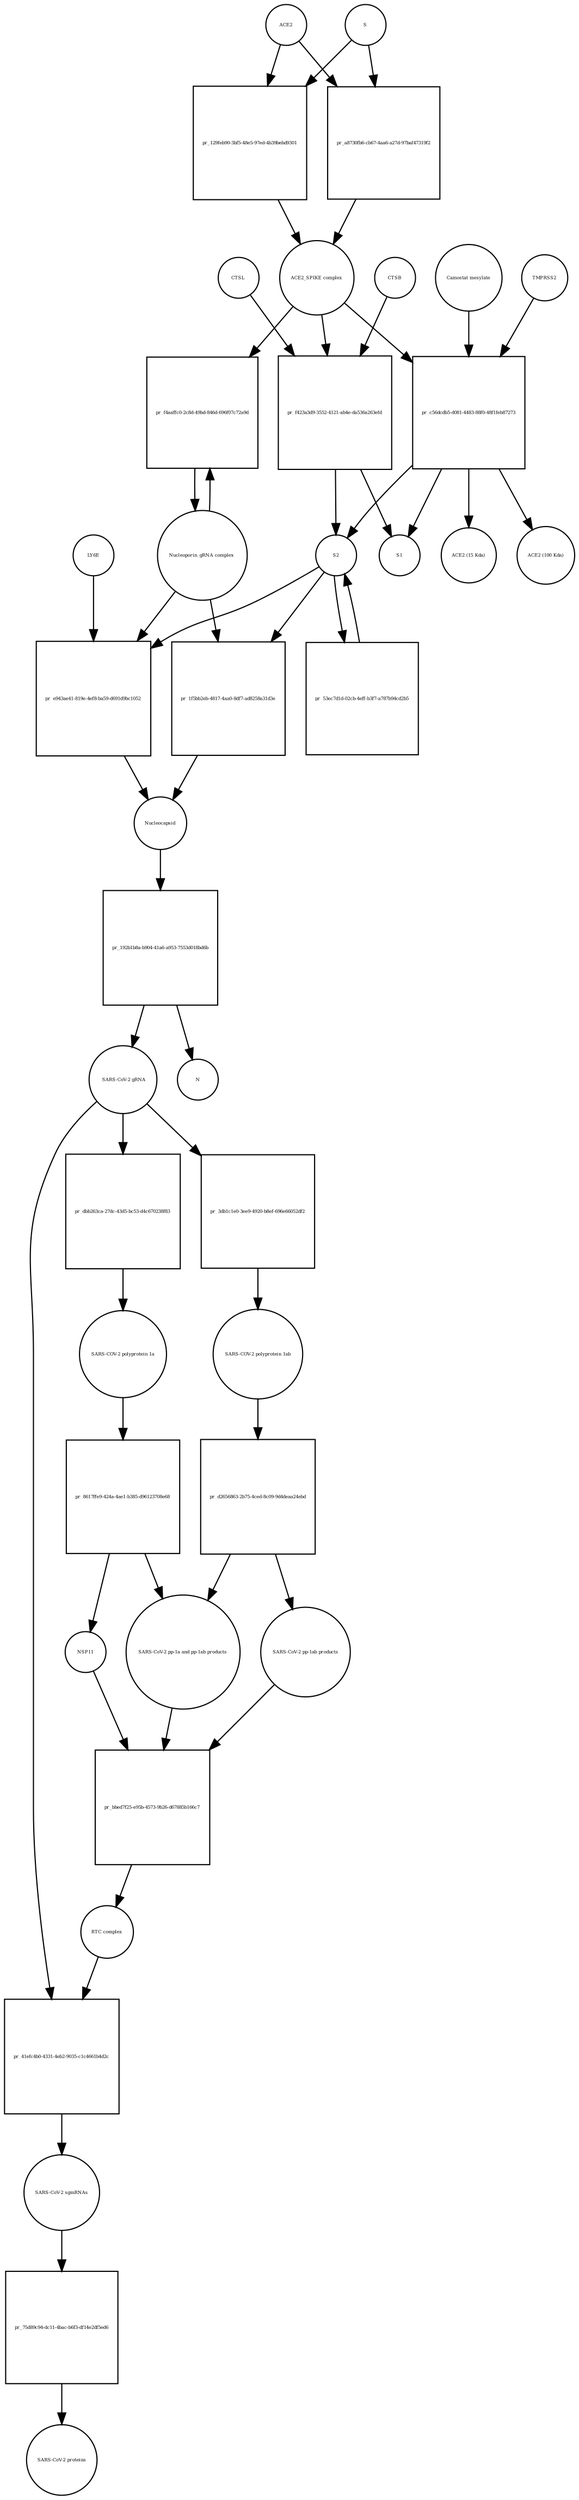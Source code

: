 strict digraph  {
ACE2 [annotation="", bipartite=0, cls=macromolecule, fontsize=4, label=ACE2, shape=circle];
"pr_129feb90-3bf5-48e5-97ed-4b39bebd9301" [annotation="", bipartite=1, cls=process, fontsize=4, label="pr_129feb90-3bf5-48e5-97ed-4b39bebd9301", shape=square];
"ACE2_SPIKE complex" [annotation="", bipartite=0, cls=complex, fontsize=4, label="ACE2_SPIKE complex", shape=circle];
S [annotation="", bipartite=0, cls="macromolecule multimer", fontsize=4, label=S, shape=circle];
"Nucleoporin_gRNA complex " [annotation="", bipartite=0, cls=complex, fontsize=4, label="Nucleoporin_gRNA complex ", shape=circle];
"pr_f4aaffc0-2c8d-49bd-846d-696f07c72a9d" [annotation="", bipartite=1, cls=process, fontsize=4, label="pr_f4aaffc0-2c8d-49bd-846d-696f07c72a9d", shape=square];
"pr_f423a3d9-3552-4121-ab4e-da536a263efd" [annotation="", bipartite=1, cls=process, fontsize=4, label="pr_f423a3d9-3552-4121-ab4e-da536a263efd", shape=square];
S2 [annotation="", bipartite=0, cls=macromolecule, fontsize=4, label=S2, shape=circle];
CTSB [annotation="", bipartite=0, cls=macromolecule, fontsize=4, label=CTSB, shape=circle];
CTSL [annotation="", bipartite=0, cls=macromolecule, fontsize=4, label=CTSL, shape=circle];
S1 [annotation="", bipartite=0, cls=macromolecule, fontsize=4, label=S1, shape=circle];
"pr_c56dcdb5-d081-4483-88f0-48f1feb87273" [annotation="", bipartite=1, cls=process, fontsize=4, label="pr_c56dcdb5-d081-4483-88f0-48f1feb87273", shape=square];
TMPRSS2 [annotation="", bipartite=0, cls=macromolecule, fontsize=4, label=TMPRSS2, shape=circle];
"Camostat mesylate" [annotation="urn_miriam_pubchem.compound_2536", bipartite=0, cls="simple chemical", fontsize=4, label="Camostat mesylate", shape=circle];
"ACE2 (15 Kda)" [annotation="", bipartite=0, cls=macromolecule, fontsize=4, label="ACE2 (15 Kda)", shape=circle];
"ACE2 (100 Kda)" [annotation="", bipartite=0, cls=macromolecule, fontsize=4, label="ACE2 (100 Kda)", shape=circle];
"pr_a8730fb6-cb67-4aa6-a27d-97baf47319f2" [annotation="", bipartite=1, cls=process, fontsize=4, label="pr_a8730fb6-cb67-4aa6-a27d-97baf47319f2", shape=square];
"pr_e943ae41-819e-4ef8-ba59-d691d9bc1052" [annotation="", bipartite=1, cls=process, fontsize=4, label="pr_e943ae41-819e-4ef8-ba59-d691d9bc1052", shape=square];
Nucleocapsid [annotation="", bipartite=0, cls=complex, fontsize=4, label=Nucleocapsid, shape=circle];
LY6E [annotation="", bipartite=0, cls=macromolecule, fontsize=4, label=LY6E, shape=circle];
"pr_53ec7d1d-02cb-4eff-b3f7-a787b94cd2b5" [annotation="", bipartite=1, cls=process, fontsize=4, label="pr_53ec7d1d-02cb-4eff-b3f7-a787b94cd2b5", shape=square];
"pr_1f5bb2eb-4817-4aa0-8df7-ad8258a31d3e" [annotation="", bipartite=1, cls=process, fontsize=4, label="pr_1f5bb2eb-4817-4aa0-8df7-ad8258a31d3e", shape=square];
" SARS-CoV-2 gRNA" [annotation="", bipartite=0, cls="nucleic acid feature", fontsize=4, label=" SARS-CoV-2 gRNA", shape=circle];
"pr_3db1c1e0-3ee9-4920-b8ef-696e66052df2" [annotation="", bipartite=1, cls=process, fontsize=4, label="pr_3db1c1e0-3ee9-4920-b8ef-696e66052df2", shape=square];
"SARS-COV-2 polyprotein 1ab" [annotation="", bipartite=0, cls=macromolecule, fontsize=4, label="SARS-COV-2 polyprotein 1ab", shape=circle];
"pr_192b1b8a-b904-41a6-a953-7553d018bd6b" [annotation="", bipartite=1, cls=process, fontsize=4, label="pr_192b1b8a-b904-41a6-a953-7553d018bd6b", shape=square];
N [annotation="", bipartite=0, cls=macromolecule, fontsize=4, label=N, shape=circle];
"pr_41efc4b0-4331-4eb2-9035-c1c4661b4d2c" [annotation="", bipartite=1, cls=process, fontsize=4, label="pr_41efc4b0-4331-4eb2-9035-c1c4661b4d2c", shape=square];
"SARS-CoV-2 sgmRNAs" [annotation="", bipartite=0, cls=complex, fontsize=4, label="SARS-CoV-2 sgmRNAs", shape=circle];
"RTC complex" [annotation="", bipartite=0, cls=complex, fontsize=4, label="RTC complex", shape=circle];
"pr_75d89c94-dc11-4bac-b6f3-df14e2df5ed6" [annotation="", bipartite=1, cls=process, fontsize=4, label="pr_75d89c94-dc11-4bac-b6f3-df14e2df5ed6", shape=square];
"SARS-CoV-2 proteins" [annotation="", bipartite=0, cls=complex, fontsize=4, label="SARS-CoV-2 proteins", shape=circle];
"pr_d2656863-2b75-4ced-8c09-9d4deaa24ebd" [annotation="", bipartite=1, cls=process, fontsize=4, label="pr_d2656863-2b75-4ced-8c09-9d4deaa24ebd", shape=square];
"SARS-CoV-2 pp-1ab products" [annotation="", bipartite=0, cls=complex, fontsize=4, label="SARS-CoV-2 pp-1ab products", shape=circle];
"SARS-CoV-2 pp-1a and pp-1ab products" [annotation="", bipartite=0, cls=complex, fontsize=4, label="SARS-CoV-2 pp-1a and pp-1ab products", shape=circle];
"pr_bbed7f25-e95b-4573-9b26-d67885b166c7" [annotation="", bipartite=1, cls=process, fontsize=4, label="pr_bbed7f25-e95b-4573-9b26-d67885b166c7", shape=square];
NSP11 [annotation="", bipartite=0, cls=macromolecule, fontsize=4, label=NSP11, shape=circle];
"SARS-COV-2 polyprotein 1a" [annotation="", bipartite=0, cls=macromolecule, fontsize=4, label="SARS-COV-2 polyprotein 1a", shape=circle];
"pr_8617ffe9-424a-4ae1-b385-d96123708e68" [annotation="", bipartite=1, cls=process, fontsize=4, label="pr_8617ffe9-424a-4ae1-b385-d96123708e68", shape=square];
"pr_dbb263ca-27dc-43d5-bc53-d4c670238f83" [annotation="", bipartite=1, cls=process, fontsize=4, label="pr_dbb263ca-27dc-43d5-bc53-d4c670238f83", shape=square];
ACE2 -> "pr_129feb90-3bf5-48e5-97ed-4b39bebd9301"  [annotation="", interaction_type=consumption];
ACE2 -> "pr_a8730fb6-cb67-4aa6-a27d-97baf47319f2"  [annotation="", interaction_type=consumption];
"pr_129feb90-3bf5-48e5-97ed-4b39bebd9301" -> "ACE2_SPIKE complex"  [annotation="", interaction_type=production];
"ACE2_SPIKE complex" -> "pr_f4aaffc0-2c8d-49bd-846d-696f07c72a9d"  [annotation="urn_miriam_pubmed_32142651|urn_miriam_pubmed_32094589", interaction_type=stimulation];
"ACE2_SPIKE complex" -> "pr_f423a3d9-3552-4121-ab4e-da536a263efd"  [annotation="", interaction_type=consumption];
"ACE2_SPIKE complex" -> "pr_c56dcdb5-d081-4483-88f0-48f1feb87273"  [annotation="", interaction_type=consumption];
S -> "pr_129feb90-3bf5-48e5-97ed-4b39bebd9301"  [annotation="", interaction_type=consumption];
S -> "pr_a8730fb6-cb67-4aa6-a27d-97baf47319f2"  [annotation="", interaction_type=consumption];
"Nucleoporin_gRNA complex " -> "pr_f4aaffc0-2c8d-49bd-846d-696f07c72a9d"  [annotation="", interaction_type=consumption];
"Nucleoporin_gRNA complex " -> "pr_e943ae41-819e-4ef8-ba59-d691d9bc1052"  [annotation="", interaction_type=consumption];
"Nucleoporin_gRNA complex " -> "pr_1f5bb2eb-4817-4aa0-8df7-ad8258a31d3e"  [annotation="", interaction_type=consumption];
"pr_f4aaffc0-2c8d-49bd-846d-696f07c72a9d" -> "Nucleoporin_gRNA complex "  [annotation="", interaction_type=production];
"pr_f423a3d9-3552-4121-ab4e-da536a263efd" -> S2  [annotation="", interaction_type=production];
"pr_f423a3d9-3552-4121-ab4e-da536a263efd" -> S1  [annotation="", interaction_type=production];
S2 -> "pr_e943ae41-819e-4ef8-ba59-d691d9bc1052"  [annotation="urn_miriam_doi_10.1101%2F2020.03.05.979260|urn_miriam_doi_10.1101%2F2020.04.02.021469", interaction_type=stimulation];
S2 -> "pr_53ec7d1d-02cb-4eff-b3f7-a787b94cd2b5"  [annotation="", interaction_type=consumption];
S2 -> "pr_1f5bb2eb-4817-4aa0-8df7-ad8258a31d3e"  [annotation="", interaction_type=stimulation];
CTSB -> "pr_f423a3d9-3552-4121-ab4e-da536a263efd"  [annotation=urn_miriam_pubmed_32142651, interaction_type=catalysis];
CTSL -> "pr_f423a3d9-3552-4121-ab4e-da536a263efd"  [annotation=urn_miriam_pubmed_32142651, interaction_type=catalysis];
"pr_c56dcdb5-d081-4483-88f0-48f1feb87273" -> S2  [annotation="", interaction_type=production];
"pr_c56dcdb5-d081-4483-88f0-48f1feb87273" -> S1  [annotation="", interaction_type=production];
"pr_c56dcdb5-d081-4483-88f0-48f1feb87273" -> "ACE2 (15 Kda)"  [annotation="", interaction_type=production];
"pr_c56dcdb5-d081-4483-88f0-48f1feb87273" -> "ACE2 (100 Kda)"  [annotation="", interaction_type=production];
TMPRSS2 -> "pr_c56dcdb5-d081-4483-88f0-48f1feb87273"  [annotation="urn_miriam_pubmed_32142651|urn_miriam_pubmed_32094589|urn_miriam_pubmed_24227843", interaction_type=catalysis];
"Camostat mesylate" -> "pr_c56dcdb5-d081-4483-88f0-48f1feb87273"  [annotation="urn_miriam_pubmed_32142651|urn_miriam_pubmed_32094589|urn_miriam_pubmed_24227843", interaction_type=inhibition];
"pr_a8730fb6-cb67-4aa6-a27d-97baf47319f2" -> "ACE2_SPIKE complex"  [annotation="", interaction_type=production];
"pr_e943ae41-819e-4ef8-ba59-d691d9bc1052" -> Nucleocapsid  [annotation="", interaction_type=production];
Nucleocapsid -> "pr_192b1b8a-b904-41a6-a953-7553d018bd6b"  [annotation="", interaction_type=consumption];
LY6E -> "pr_e943ae41-819e-4ef8-ba59-d691d9bc1052"  [annotation="urn_miriam_doi_10.1101%2F2020.03.05.979260|urn_miriam_doi_10.1101%2F2020.04.02.021469", interaction_type=inhibition];
"pr_53ec7d1d-02cb-4eff-b3f7-a787b94cd2b5" -> S2  [annotation="", interaction_type=production];
"pr_1f5bb2eb-4817-4aa0-8df7-ad8258a31d3e" -> Nucleocapsid  [annotation="", interaction_type=production];
" SARS-CoV-2 gRNA" -> "pr_3db1c1e0-3ee9-4920-b8ef-696e66052df2"  [annotation="", interaction_type=consumption];
" SARS-CoV-2 gRNA" -> "pr_41efc4b0-4331-4eb2-9035-c1c4661b4d2c"  [annotation="", interaction_type=consumption];
" SARS-CoV-2 gRNA" -> "pr_dbb263ca-27dc-43d5-bc53-d4c670238f83"  [annotation="", interaction_type=consumption];
"pr_3db1c1e0-3ee9-4920-b8ef-696e66052df2" -> "SARS-COV-2 polyprotein 1ab"  [annotation="", interaction_type=production];
"SARS-COV-2 polyprotein 1ab" -> "pr_d2656863-2b75-4ced-8c09-9d4deaa24ebd"  [annotation=urn_miriam_pubmed_31226023, interaction_type=catalysis];
"pr_192b1b8a-b904-41a6-a953-7553d018bd6b" -> " SARS-CoV-2 gRNA"  [annotation="", interaction_type=production];
"pr_192b1b8a-b904-41a6-a953-7553d018bd6b" -> N  [annotation="", interaction_type=production];
"pr_41efc4b0-4331-4eb2-9035-c1c4661b4d2c" -> "SARS-CoV-2 sgmRNAs"  [annotation="", interaction_type=production];
"SARS-CoV-2 sgmRNAs" -> "pr_75d89c94-dc11-4bac-b6f3-df14e2df5ed6"  [annotation="", interaction_type=consumption];
"RTC complex" -> "pr_41efc4b0-4331-4eb2-9035-c1c4661b4d2c"  [annotation=urn_miriam_pubmed_31226023, interaction_type="necessary stimulation"];
"pr_75d89c94-dc11-4bac-b6f3-df14e2df5ed6" -> "SARS-CoV-2 proteins"  [annotation="", interaction_type=production];
"pr_d2656863-2b75-4ced-8c09-9d4deaa24ebd" -> "SARS-CoV-2 pp-1ab products"  [annotation="", interaction_type=production];
"pr_d2656863-2b75-4ced-8c09-9d4deaa24ebd" -> "SARS-CoV-2 pp-1a and pp-1ab products"  [annotation="", interaction_type=production];
"SARS-CoV-2 pp-1ab products" -> "pr_bbed7f25-e95b-4573-9b26-d67885b166c7"  [annotation="", interaction_type=consumption];
"SARS-CoV-2 pp-1a and pp-1ab products" -> "pr_bbed7f25-e95b-4573-9b26-d67885b166c7"  [annotation="", interaction_type=consumption];
"pr_bbed7f25-e95b-4573-9b26-d67885b166c7" -> "RTC complex"  [annotation="", interaction_type=production];
NSP11 -> "pr_bbed7f25-e95b-4573-9b26-d67885b166c7"  [annotation="", interaction_type=consumption];
"SARS-COV-2 polyprotein 1a" -> "pr_8617ffe9-424a-4ae1-b385-d96123708e68"  [annotation=urn_miriam_pubmed_31226023, interaction_type=catalysis];
"pr_8617ffe9-424a-4ae1-b385-d96123708e68" -> NSP11  [annotation="", interaction_type=production];
"pr_8617ffe9-424a-4ae1-b385-d96123708e68" -> "SARS-CoV-2 pp-1a and pp-1ab products"  [annotation="", interaction_type=production];
"pr_dbb263ca-27dc-43d5-bc53-d4c670238f83" -> "SARS-COV-2 polyprotein 1a"  [annotation="", interaction_type=production];
}
